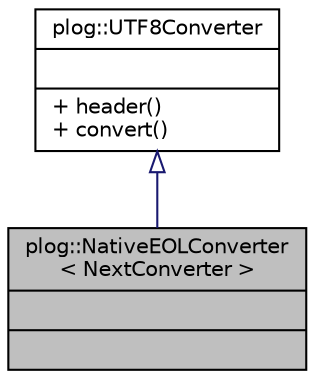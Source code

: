 digraph "plog::NativeEOLConverter&lt; NextConverter &gt;"
{
 // LATEX_PDF_SIZE
  bgcolor="transparent";
  edge [fontname="Helvetica",fontsize="10",labelfontname="Helvetica",labelfontsize="10"];
  node [fontname="Helvetica",fontsize="10",shape=record];
  Node1 [label="{plog::NativeEOLConverter\l\< NextConverter \>\n||}",height=0.2,width=0.4,color="black", fillcolor="grey75", style="filled", fontcolor="black",tooltip=" "];
  Node2 -> Node1 [dir="back",color="midnightblue",fontsize="10",style="solid",arrowtail="onormal",fontname="Helvetica"];
  Node2 [label="{plog::UTF8Converter\n||+ header()\l+ convert()\l}",height=0.2,width=0.4,color="black",URL="$classplog_1_1_u_t_f8_converter.html",tooltip=" "];
}
